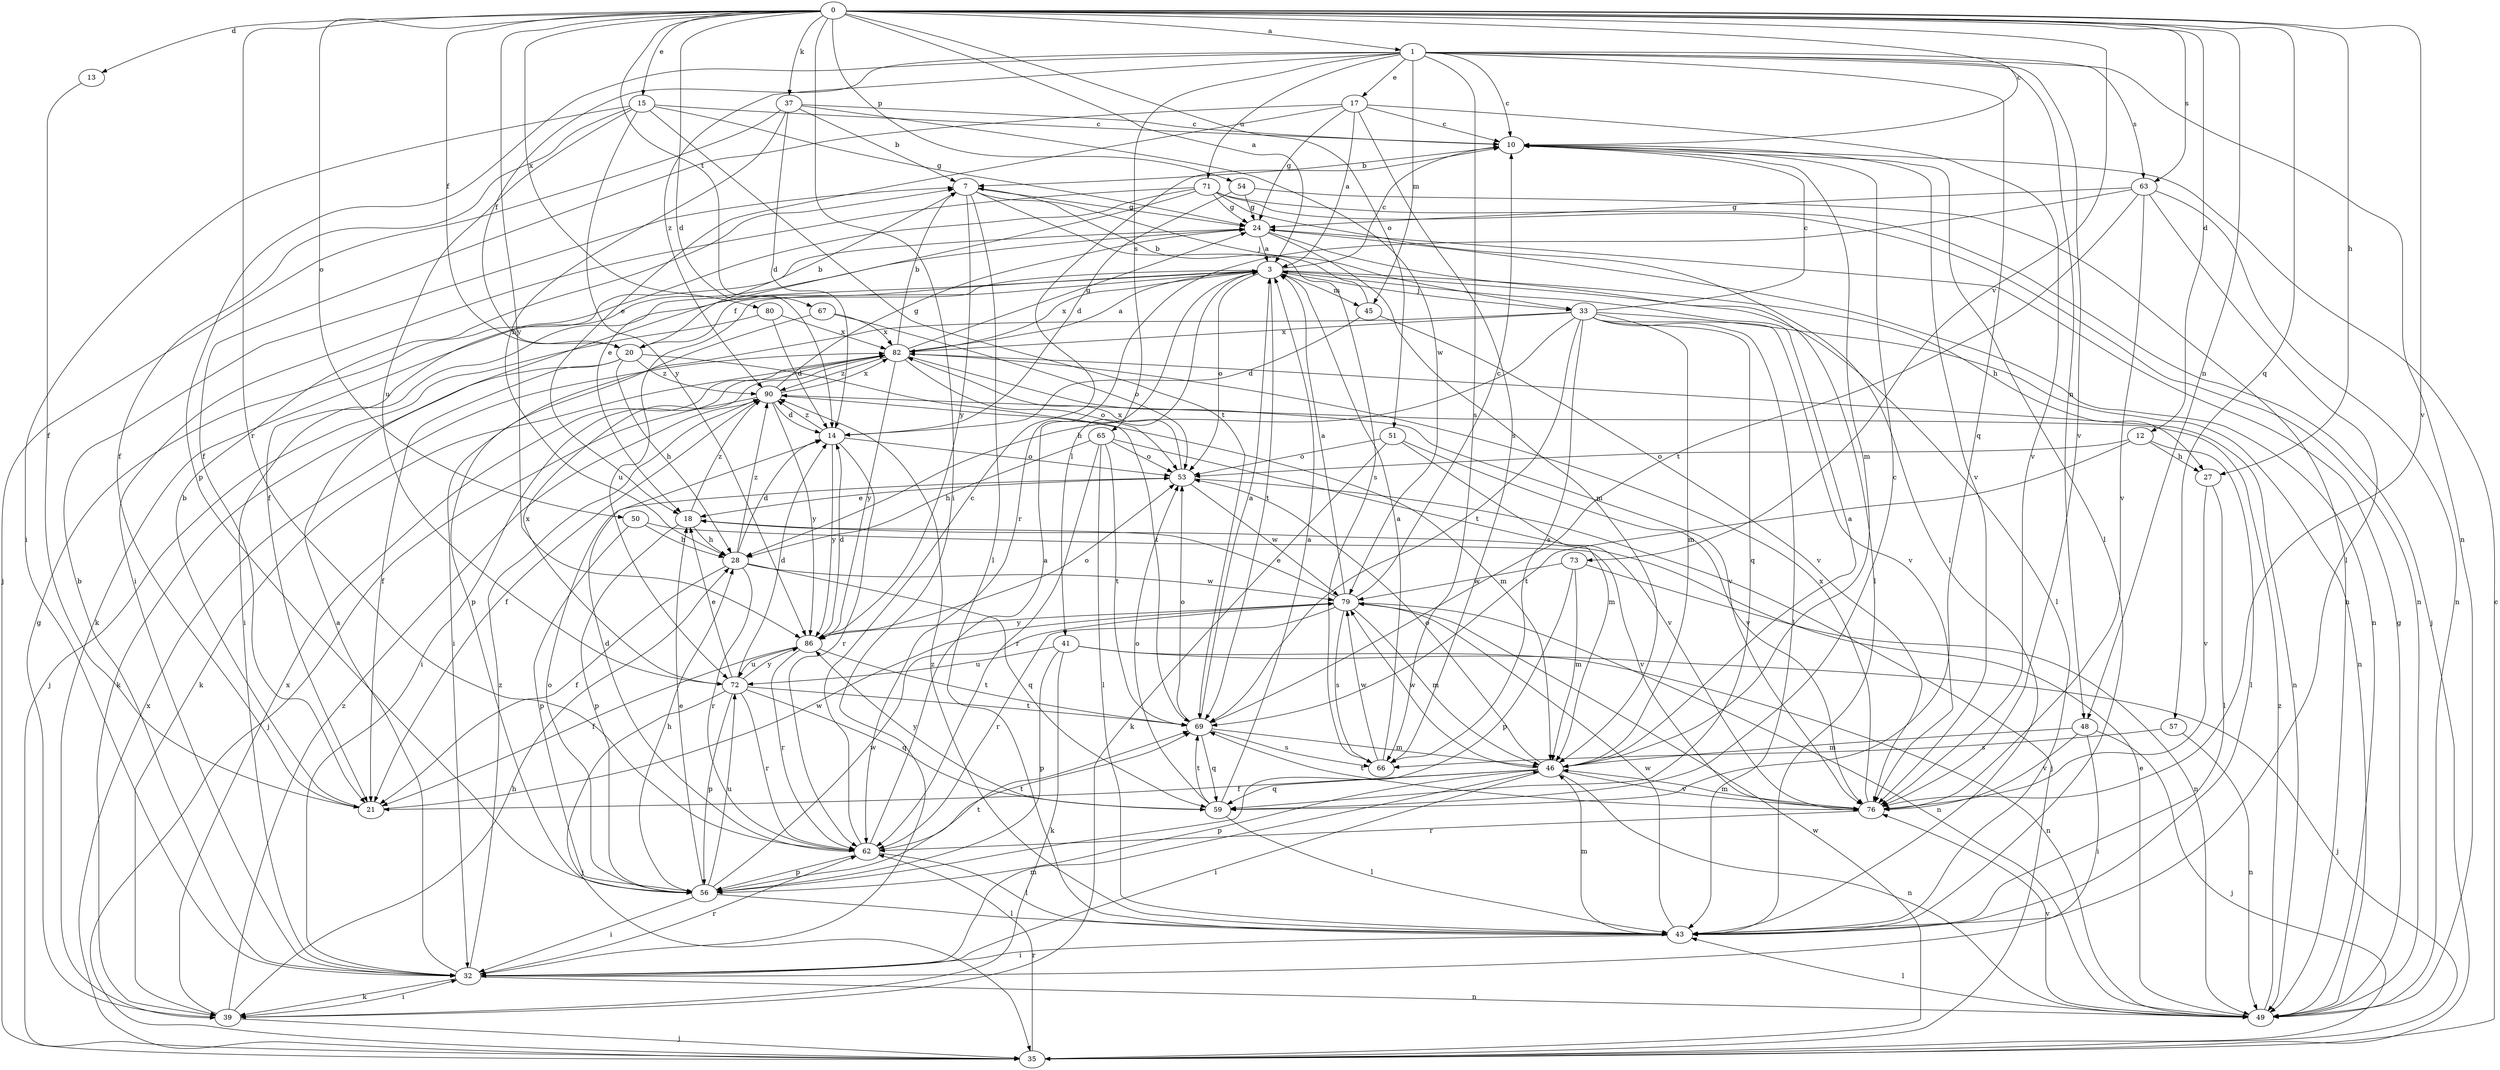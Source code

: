 strict digraph  {
0;
1;
3;
7;
10;
12;
13;
14;
15;
17;
18;
20;
21;
24;
27;
28;
32;
33;
35;
37;
39;
41;
43;
45;
46;
48;
49;
50;
51;
53;
54;
56;
57;
59;
62;
63;
65;
66;
67;
69;
71;
72;
73;
76;
79;
80;
82;
86;
90;
0 -> 1  [label=a];
0 -> 3  [label=a];
0 -> 10  [label=c];
0 -> 12  [label=d];
0 -> 13  [label=d];
0 -> 14  [label=d];
0 -> 15  [label=e];
0 -> 20  [label=f];
0 -> 27  [label=h];
0 -> 32  [label=i];
0 -> 37  [label=k];
0 -> 48  [label=n];
0 -> 50  [label=o];
0 -> 51  [label=o];
0 -> 54  [label=p];
0 -> 57  [label=q];
0 -> 62  [label=r];
0 -> 63  [label=s];
0 -> 67  [label=t];
0 -> 73  [label=v];
0 -> 76  [label=v];
0 -> 80  [label=x];
0 -> 86  [label=y];
1 -> 10  [label=c];
1 -> 17  [label=e];
1 -> 20  [label=f];
1 -> 45  [label=m];
1 -> 48  [label=n];
1 -> 49  [label=n];
1 -> 56  [label=p];
1 -> 59  [label=q];
1 -> 63  [label=s];
1 -> 65  [label=s];
1 -> 66  [label=s];
1 -> 71  [label=u];
1 -> 76  [label=v];
1 -> 90  [label=z];
3 -> 10  [label=c];
3 -> 20  [label=f];
3 -> 27  [label=h];
3 -> 32  [label=i];
3 -> 33  [label=j];
3 -> 41  [label=l];
3 -> 43  [label=l];
3 -> 45  [label=m];
3 -> 53  [label=o];
3 -> 69  [label=t];
3 -> 72  [label=u];
3 -> 82  [label=x];
7 -> 24  [label=g];
7 -> 33  [label=j];
7 -> 43  [label=l];
7 -> 66  [label=s];
7 -> 86  [label=y];
10 -> 7  [label=b];
10 -> 43  [label=l];
10 -> 46  [label=m];
10 -> 76  [label=v];
12 -> 27  [label=h];
12 -> 43  [label=l];
12 -> 53  [label=o];
12 -> 69  [label=t];
13 -> 21  [label=f];
14 -> 53  [label=o];
14 -> 62  [label=r];
14 -> 86  [label=y];
14 -> 90  [label=z];
15 -> 10  [label=c];
15 -> 21  [label=f];
15 -> 24  [label=g];
15 -> 32  [label=i];
15 -> 69  [label=t];
15 -> 72  [label=u];
15 -> 86  [label=y];
17 -> 3  [label=a];
17 -> 10  [label=c];
17 -> 18  [label=e];
17 -> 21  [label=f];
17 -> 24  [label=g];
17 -> 66  [label=s];
17 -> 76  [label=v];
18 -> 28  [label=h];
18 -> 56  [label=p];
18 -> 90  [label=z];
20 -> 7  [label=b];
20 -> 21  [label=f];
20 -> 28  [label=h];
20 -> 39  [label=k];
20 -> 69  [label=t];
20 -> 90  [label=z];
21 -> 7  [label=b];
21 -> 79  [label=w];
24 -> 3  [label=a];
24 -> 39  [label=k];
24 -> 43  [label=l];
24 -> 46  [label=m];
24 -> 49  [label=n];
27 -> 43  [label=l];
27 -> 76  [label=v];
28 -> 14  [label=d];
28 -> 21  [label=f];
28 -> 59  [label=q];
28 -> 62  [label=r];
28 -> 79  [label=w];
28 -> 90  [label=z];
32 -> 3  [label=a];
32 -> 7  [label=b];
32 -> 39  [label=k];
32 -> 46  [label=m];
32 -> 49  [label=n];
32 -> 62  [label=r];
32 -> 90  [label=z];
33 -> 10  [label=c];
33 -> 28  [label=h];
33 -> 32  [label=i];
33 -> 43  [label=l];
33 -> 46  [label=m];
33 -> 49  [label=n];
33 -> 59  [label=q];
33 -> 66  [label=s];
33 -> 69  [label=t];
33 -> 76  [label=v];
33 -> 82  [label=x];
35 -> 10  [label=c];
35 -> 62  [label=r];
35 -> 79  [label=w];
35 -> 82  [label=x];
37 -> 7  [label=b];
37 -> 10  [label=c];
37 -> 14  [label=d];
37 -> 28  [label=h];
37 -> 35  [label=j];
37 -> 79  [label=w];
39 -> 24  [label=g];
39 -> 28  [label=h];
39 -> 32  [label=i];
39 -> 35  [label=j];
39 -> 82  [label=x];
39 -> 90  [label=z];
41 -> 35  [label=j];
41 -> 39  [label=k];
41 -> 49  [label=n];
41 -> 56  [label=p];
41 -> 72  [label=u];
43 -> 32  [label=i];
43 -> 46  [label=m];
43 -> 79  [label=w];
43 -> 90  [label=z];
45 -> 7  [label=b];
45 -> 14  [label=d];
45 -> 76  [label=v];
46 -> 3  [label=a];
46 -> 21  [label=f];
46 -> 32  [label=i];
46 -> 49  [label=n];
46 -> 53  [label=o];
46 -> 56  [label=p];
46 -> 59  [label=q];
46 -> 76  [label=v];
46 -> 79  [label=w];
48 -> 32  [label=i];
48 -> 35  [label=j];
48 -> 46  [label=m];
48 -> 76  [label=v];
49 -> 18  [label=e];
49 -> 24  [label=g];
49 -> 43  [label=l];
49 -> 76  [label=v];
49 -> 90  [label=z];
50 -> 28  [label=h];
50 -> 56  [label=p];
50 -> 76  [label=v];
51 -> 39  [label=k];
51 -> 46  [label=m];
51 -> 53  [label=o];
51 -> 76  [label=v];
53 -> 18  [label=e];
53 -> 35  [label=j];
53 -> 79  [label=w];
53 -> 82  [label=x];
54 -> 14  [label=d];
54 -> 24  [label=g];
54 -> 49  [label=n];
56 -> 18  [label=e];
56 -> 28  [label=h];
56 -> 32  [label=i];
56 -> 43  [label=l];
56 -> 53  [label=o];
56 -> 69  [label=t];
56 -> 72  [label=u];
56 -> 79  [label=w];
57 -> 49  [label=n];
57 -> 66  [label=s];
59 -> 3  [label=a];
59 -> 10  [label=c];
59 -> 43  [label=l];
59 -> 53  [label=o];
59 -> 69  [label=t];
59 -> 86  [label=y];
62 -> 3  [label=a];
62 -> 10  [label=c];
62 -> 14  [label=d];
62 -> 43  [label=l];
62 -> 56  [label=p];
62 -> 69  [label=t];
63 -> 24  [label=g];
63 -> 43  [label=l];
63 -> 49  [label=n];
63 -> 62  [label=r];
63 -> 69  [label=t];
63 -> 76  [label=v];
65 -> 28  [label=h];
65 -> 43  [label=l];
65 -> 53  [label=o];
65 -> 62  [label=r];
65 -> 69  [label=t];
65 -> 76  [label=v];
66 -> 3  [label=a];
66 -> 79  [label=w];
67 -> 53  [label=o];
67 -> 56  [label=p];
67 -> 82  [label=x];
69 -> 3  [label=a];
69 -> 46  [label=m];
69 -> 53  [label=o];
69 -> 59  [label=q];
69 -> 66  [label=s];
71 -> 18  [label=e];
71 -> 21  [label=f];
71 -> 24  [label=g];
71 -> 32  [label=i];
71 -> 35  [label=j];
71 -> 43  [label=l];
71 -> 49  [label=n];
72 -> 14  [label=d];
72 -> 18  [label=e];
72 -> 35  [label=j];
72 -> 56  [label=p];
72 -> 59  [label=q];
72 -> 62  [label=r];
72 -> 69  [label=t];
72 -> 82  [label=x];
72 -> 86  [label=y];
73 -> 46  [label=m];
73 -> 49  [label=n];
73 -> 56  [label=p];
73 -> 79  [label=w];
76 -> 46  [label=m];
76 -> 62  [label=r];
76 -> 69  [label=t];
76 -> 82  [label=x];
79 -> 3  [label=a];
79 -> 10  [label=c];
79 -> 18  [label=e];
79 -> 46  [label=m];
79 -> 49  [label=n];
79 -> 62  [label=r];
79 -> 66  [label=s];
79 -> 86  [label=y];
80 -> 14  [label=d];
80 -> 35  [label=j];
80 -> 82  [label=x];
82 -> 3  [label=a];
82 -> 7  [label=b];
82 -> 24  [label=g];
82 -> 32  [label=i];
82 -> 39  [label=k];
82 -> 49  [label=n];
82 -> 53  [label=o];
82 -> 76  [label=v];
82 -> 86  [label=y];
82 -> 90  [label=z];
86 -> 14  [label=d];
86 -> 21  [label=f];
86 -> 53  [label=o];
86 -> 62  [label=r];
86 -> 69  [label=t];
86 -> 72  [label=u];
90 -> 14  [label=d];
90 -> 21  [label=f];
90 -> 24  [label=g];
90 -> 35  [label=j];
90 -> 46  [label=m];
90 -> 82  [label=x];
90 -> 86  [label=y];
}

